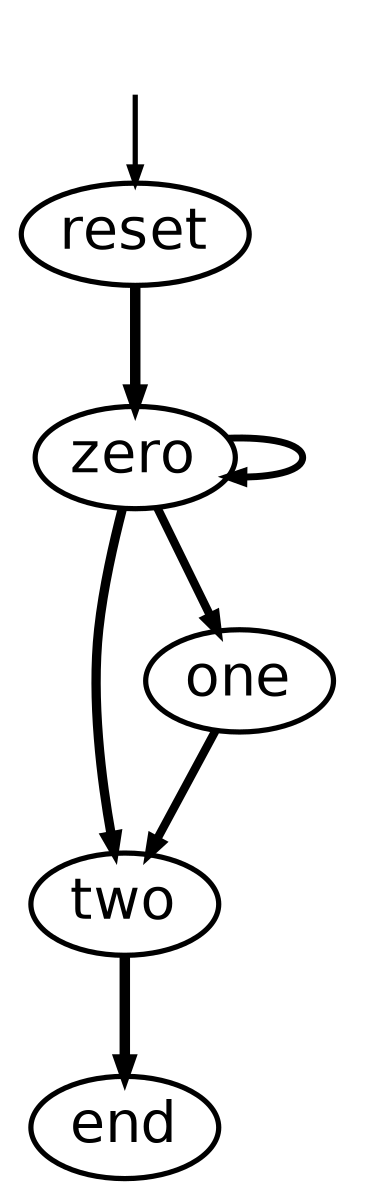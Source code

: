 digraph model {
  orientation = portrait;
  graph [ rankdir = "TB", ranksep="0.08", nodesep="0.18", size="8!" ];
  node [ fontname = "Helvetica", fontsize="11.0", shape="ellipse", margin="0.01", height="0.1", width="0.5" ];
  edge [ fontname = "Helvetica", arrowsize=".3", arrowhead="normal", fontsize="6.0", margin="0.05" ];
None [shape=none, style=invis, width=0.1, height=0.1];
None->reset;
{rank = source; None}
reset->zero[penwidth="2.0043213737826426",label = " "];zero->two[penwidth="1.7853298350107671",label = " "];two->end[penwidth="2.0043213737826426",label = " "];zero->zero[penwidth="1.3222192947339193",label = " "];zero->one[penwidth="1.6127838567197355",label = " "];one->two[penwidth="1.6127838567197355",label = " "];}

